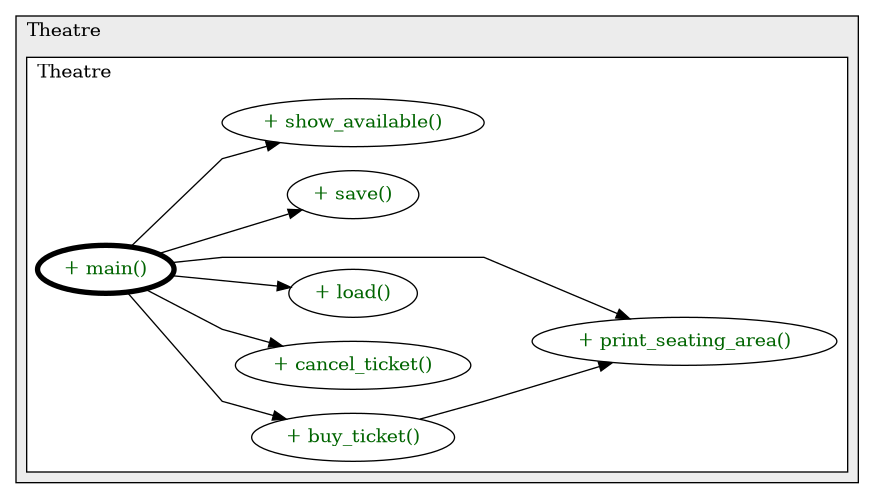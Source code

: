 @startuml

/' diagram meta data start
config=CallConfiguration;
{
  "rootMethod": "Theatre#main(String[])",
  "projectClassification": {
    "searchMode": "OpenProject", // OpenProject, AllProjects
    "includedProjects": "",
    "pathEndKeywords": "*.impl",
    "isClientPath": "",
    "isClientName": "",
    "isTestPath": "",
    "isTestName": "",
    "isMappingPath": "",
    "isMappingName": "",
    "isDataAccessPath": "",
    "isDataAccessName": "",
    "isDataStructurePath": "",
    "isDataStructureName": "",
    "isInterfaceStructuresPath": "",
    "isInterfaceStructuresName": "",
    "isEntryPointPath": "",
    "isEntryPointName": "",
    "treatFinalFieldsAsMandatory": false
  },
  "graphRestriction": {
    "classPackageExcludeFilter": "",
    "classPackageIncludeFilter": "",
    "classNameExcludeFilter": "",
    "classNameIncludeFilter": "",
    "methodNameExcludeFilter": "",
    "methodNameIncludeFilter": "",
    "removeByInheritance": "", // inheritance/annotation based filtering is done in a second step
    "removeByAnnotation": "",
    "removeByClassPackage": "", // cleanup the graph after inheritance/annotation based filtering is done
    "removeByClassName": "",
    "cutMappings": false,
    "cutEnum": true,
    "cutTests": true,
    "cutClient": true,
    "cutDataAccess": true,
    "cutInterfaceStructures": true,
    "cutDataStructures": true,
    "cutGetterAndSetter": true,
    "cutConstructors": true
  },
  "graphTraversal": {
    "forwardDepth": 3,
    "backwardDepth": 3,
    "classPackageExcludeFilter": "",
    "classPackageIncludeFilter": "",
    "classNameExcludeFilter": "",
    "classNameIncludeFilter": "",
    "methodNameExcludeFilter": "",
    "methodNameIncludeFilter": "",
    "hideMappings": false,
    "hideDataStructures": false,
    "hidePrivateMethods": true,
    "hideInterfaceCalls": true, // indirection: implementation -> interface (is hidden) -> implementation
    "onlyShowApplicationEntryPoints": false, // root node is included
    "useMethodCallsForStructureDiagram": "ForwardOnly" // ForwardOnly, BothDirections, No
  },
  "details": {
    "aggregation": "GroupByClass", // ByClass, GroupByClass, None
    "showMethodParametersTypes": false,
    "showMethodParametersNames": false,
    "showMethodReturnType": false,
    "showPackageLevels": 2,
    "showCallOrder": false,
    "edgeMode": "MethodsOnly", // TypesOnly, MethodsOnly, TypesAndMethods, MethodsAndDirectTypeUsage
    "showDetailedClassStructure": false
  },
  "rootClass": "Theatre",
  "extensionCallbackMethod": "" // qualified.class.name#methodName - signature: public static String method(String)
}
diagram meta data end '/



digraph g {
    rankdir="LR"
    splines=polyline
    

'nodes 
subgraph cluster_314610039 { 
   	label=Theatre
	labeljust=l
	fillcolor="#ececec"
	style=filled
   
   subgraph cluster_1096430592 { 
   	label=Theatre
	labeljust=l
	fillcolor=white
	style=filled
   
   Theatre314610039XXXbuy_ticket1834754452[
	label="+ buy_ticket()"
	style=filled
	fillcolor=white
	tooltip="Theatre

null"
	fontcolor=darkgreen
];

Theatre314610039XXXcancel_ticket1834754452[
	label="+ cancel_ticket()"
	style=filled
	fillcolor=white
	tooltip="Theatre

null"
	fontcolor=darkgreen
];

Theatre314610039XXXload0[
	label="+ load()"
	style=filled
	fillcolor=white
	tooltip="Theatre

null"
	fontcolor=darkgreen
];

Theatre314610039XXXmain1859653459[
	label="+ main()"
	style=filled
	fillcolor=white
	tooltip="Theatre

null"
	penwidth=4
	fontcolor=darkgreen
];

Theatre314610039XXXprint_seating_area1834754452[
	label="+ print_seating_area()"
	style=filled
	fillcolor=white
	tooltip="Theatre

null"
	fontcolor=darkgreen
];

Theatre314610039XXXsave2003398582[
	label="+ save()"
	style=filled
	fillcolor=white
	tooltip="Theatre

null"
	fontcolor=darkgreen
];

Theatre314610039XXXshow_available1834754452[
	label="+ show_available()"
	style=filled
	fillcolor=white
	tooltip="Theatre

null"
	fontcolor=darkgreen
];
} 
} 

'edges    
Theatre314610039XXXbuy_ticket1834754452 -> Theatre314610039XXXprint_seating_area1834754452;
Theatre314610039XXXmain1859653459 -> Theatre314610039XXXbuy_ticket1834754452;
Theatre314610039XXXmain1859653459 -> Theatre314610039XXXcancel_ticket1834754452;
Theatre314610039XXXmain1859653459 -> Theatre314610039XXXload0;
Theatre314610039XXXmain1859653459 -> Theatre314610039XXXprint_seating_area1834754452;
Theatre314610039XXXmain1859653459 -> Theatre314610039XXXsave2003398582;
Theatre314610039XXXmain1859653459 -> Theatre314610039XXXshow_available1834754452;
    
}
@enduml